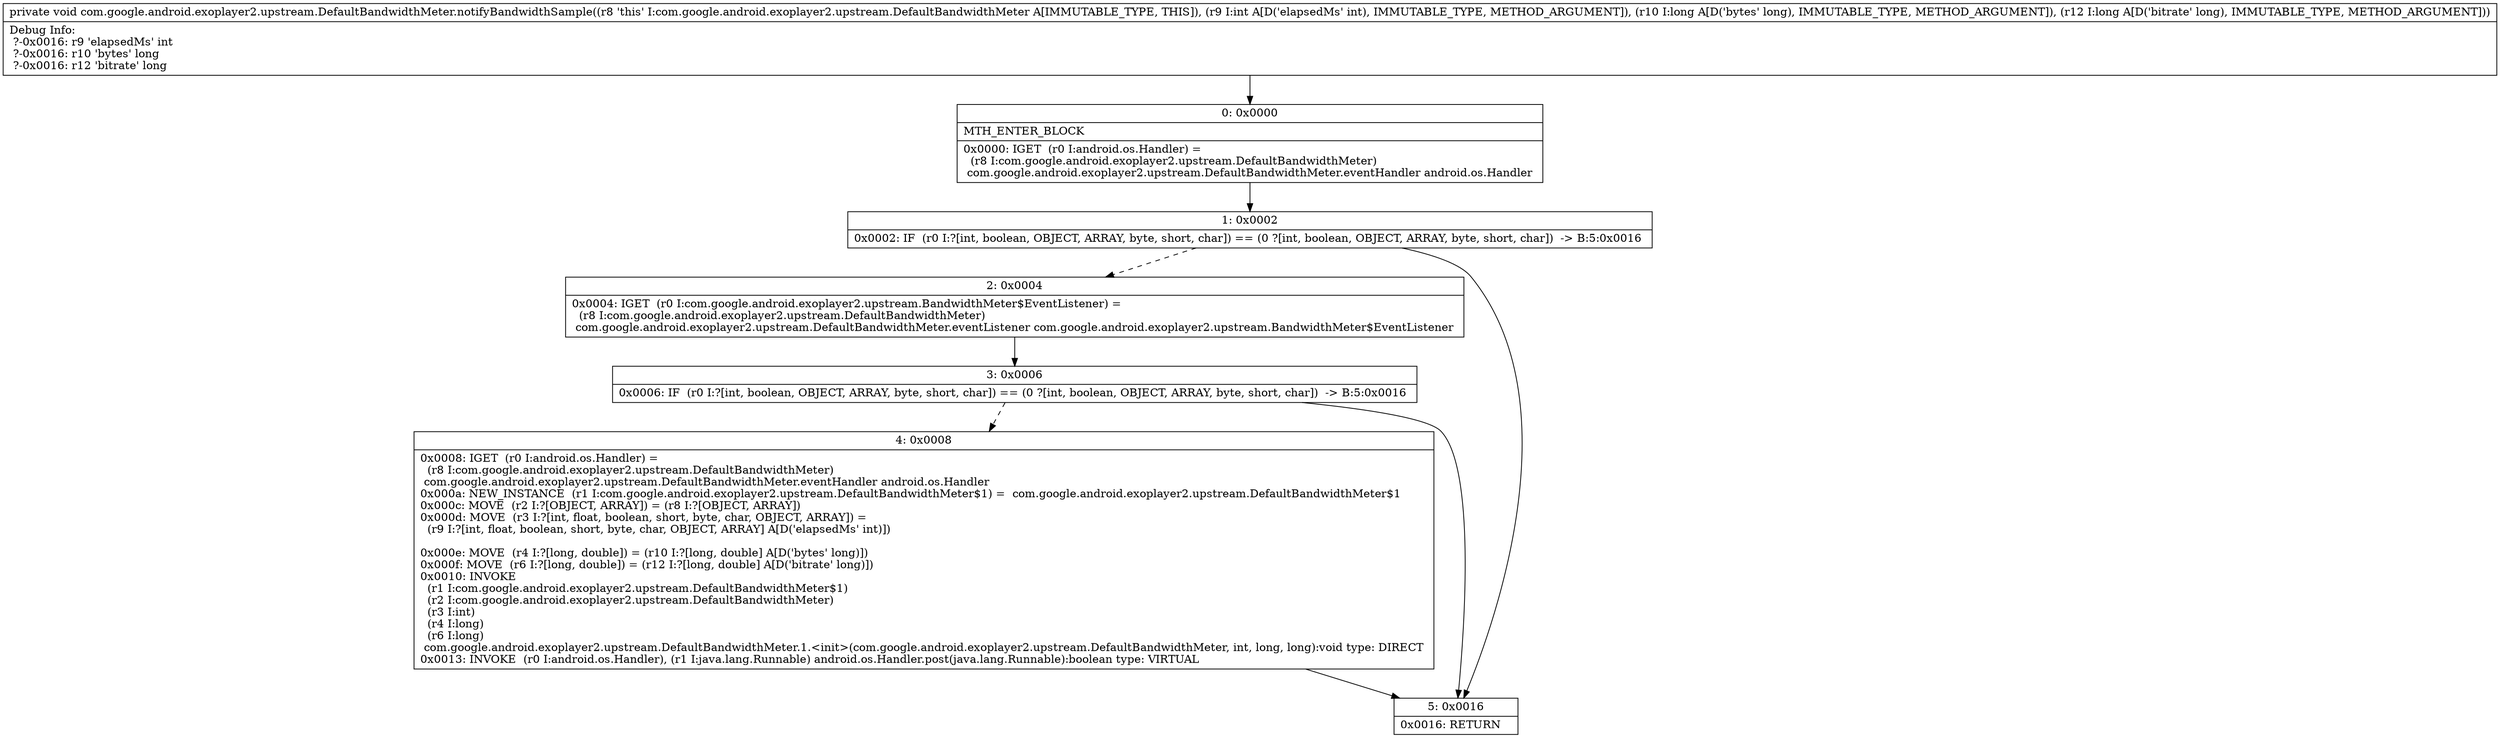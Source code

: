 digraph "CFG forcom.google.android.exoplayer2.upstream.DefaultBandwidthMeter.notifyBandwidthSample(IJJ)V" {
Node_0 [shape=record,label="{0\:\ 0x0000|MTH_ENTER_BLOCK\l|0x0000: IGET  (r0 I:android.os.Handler) = \l  (r8 I:com.google.android.exoplayer2.upstream.DefaultBandwidthMeter)\l com.google.android.exoplayer2.upstream.DefaultBandwidthMeter.eventHandler android.os.Handler \l}"];
Node_1 [shape=record,label="{1\:\ 0x0002|0x0002: IF  (r0 I:?[int, boolean, OBJECT, ARRAY, byte, short, char]) == (0 ?[int, boolean, OBJECT, ARRAY, byte, short, char])  \-\> B:5:0x0016 \l}"];
Node_2 [shape=record,label="{2\:\ 0x0004|0x0004: IGET  (r0 I:com.google.android.exoplayer2.upstream.BandwidthMeter$EventListener) = \l  (r8 I:com.google.android.exoplayer2.upstream.DefaultBandwidthMeter)\l com.google.android.exoplayer2.upstream.DefaultBandwidthMeter.eventListener com.google.android.exoplayer2.upstream.BandwidthMeter$EventListener \l}"];
Node_3 [shape=record,label="{3\:\ 0x0006|0x0006: IF  (r0 I:?[int, boolean, OBJECT, ARRAY, byte, short, char]) == (0 ?[int, boolean, OBJECT, ARRAY, byte, short, char])  \-\> B:5:0x0016 \l}"];
Node_4 [shape=record,label="{4\:\ 0x0008|0x0008: IGET  (r0 I:android.os.Handler) = \l  (r8 I:com.google.android.exoplayer2.upstream.DefaultBandwidthMeter)\l com.google.android.exoplayer2.upstream.DefaultBandwidthMeter.eventHandler android.os.Handler \l0x000a: NEW_INSTANCE  (r1 I:com.google.android.exoplayer2.upstream.DefaultBandwidthMeter$1) =  com.google.android.exoplayer2.upstream.DefaultBandwidthMeter$1 \l0x000c: MOVE  (r2 I:?[OBJECT, ARRAY]) = (r8 I:?[OBJECT, ARRAY]) \l0x000d: MOVE  (r3 I:?[int, float, boolean, short, byte, char, OBJECT, ARRAY]) = \l  (r9 I:?[int, float, boolean, short, byte, char, OBJECT, ARRAY] A[D('elapsedMs' int)])\l \l0x000e: MOVE  (r4 I:?[long, double]) = (r10 I:?[long, double] A[D('bytes' long)]) \l0x000f: MOVE  (r6 I:?[long, double]) = (r12 I:?[long, double] A[D('bitrate' long)]) \l0x0010: INVOKE  \l  (r1 I:com.google.android.exoplayer2.upstream.DefaultBandwidthMeter$1)\l  (r2 I:com.google.android.exoplayer2.upstream.DefaultBandwidthMeter)\l  (r3 I:int)\l  (r4 I:long)\l  (r6 I:long)\l com.google.android.exoplayer2.upstream.DefaultBandwidthMeter.1.\<init\>(com.google.android.exoplayer2.upstream.DefaultBandwidthMeter, int, long, long):void type: DIRECT \l0x0013: INVOKE  (r0 I:android.os.Handler), (r1 I:java.lang.Runnable) android.os.Handler.post(java.lang.Runnable):boolean type: VIRTUAL \l}"];
Node_5 [shape=record,label="{5\:\ 0x0016|0x0016: RETURN   \l}"];
MethodNode[shape=record,label="{private void com.google.android.exoplayer2.upstream.DefaultBandwidthMeter.notifyBandwidthSample((r8 'this' I:com.google.android.exoplayer2.upstream.DefaultBandwidthMeter A[IMMUTABLE_TYPE, THIS]), (r9 I:int A[D('elapsedMs' int), IMMUTABLE_TYPE, METHOD_ARGUMENT]), (r10 I:long A[D('bytes' long), IMMUTABLE_TYPE, METHOD_ARGUMENT]), (r12 I:long A[D('bitrate' long), IMMUTABLE_TYPE, METHOD_ARGUMENT]))  | Debug Info:\l  ?\-0x0016: r9 'elapsedMs' int\l  ?\-0x0016: r10 'bytes' long\l  ?\-0x0016: r12 'bitrate' long\l}"];
MethodNode -> Node_0;
Node_0 -> Node_1;
Node_1 -> Node_2[style=dashed];
Node_1 -> Node_5;
Node_2 -> Node_3;
Node_3 -> Node_4[style=dashed];
Node_3 -> Node_5;
Node_4 -> Node_5;
}

